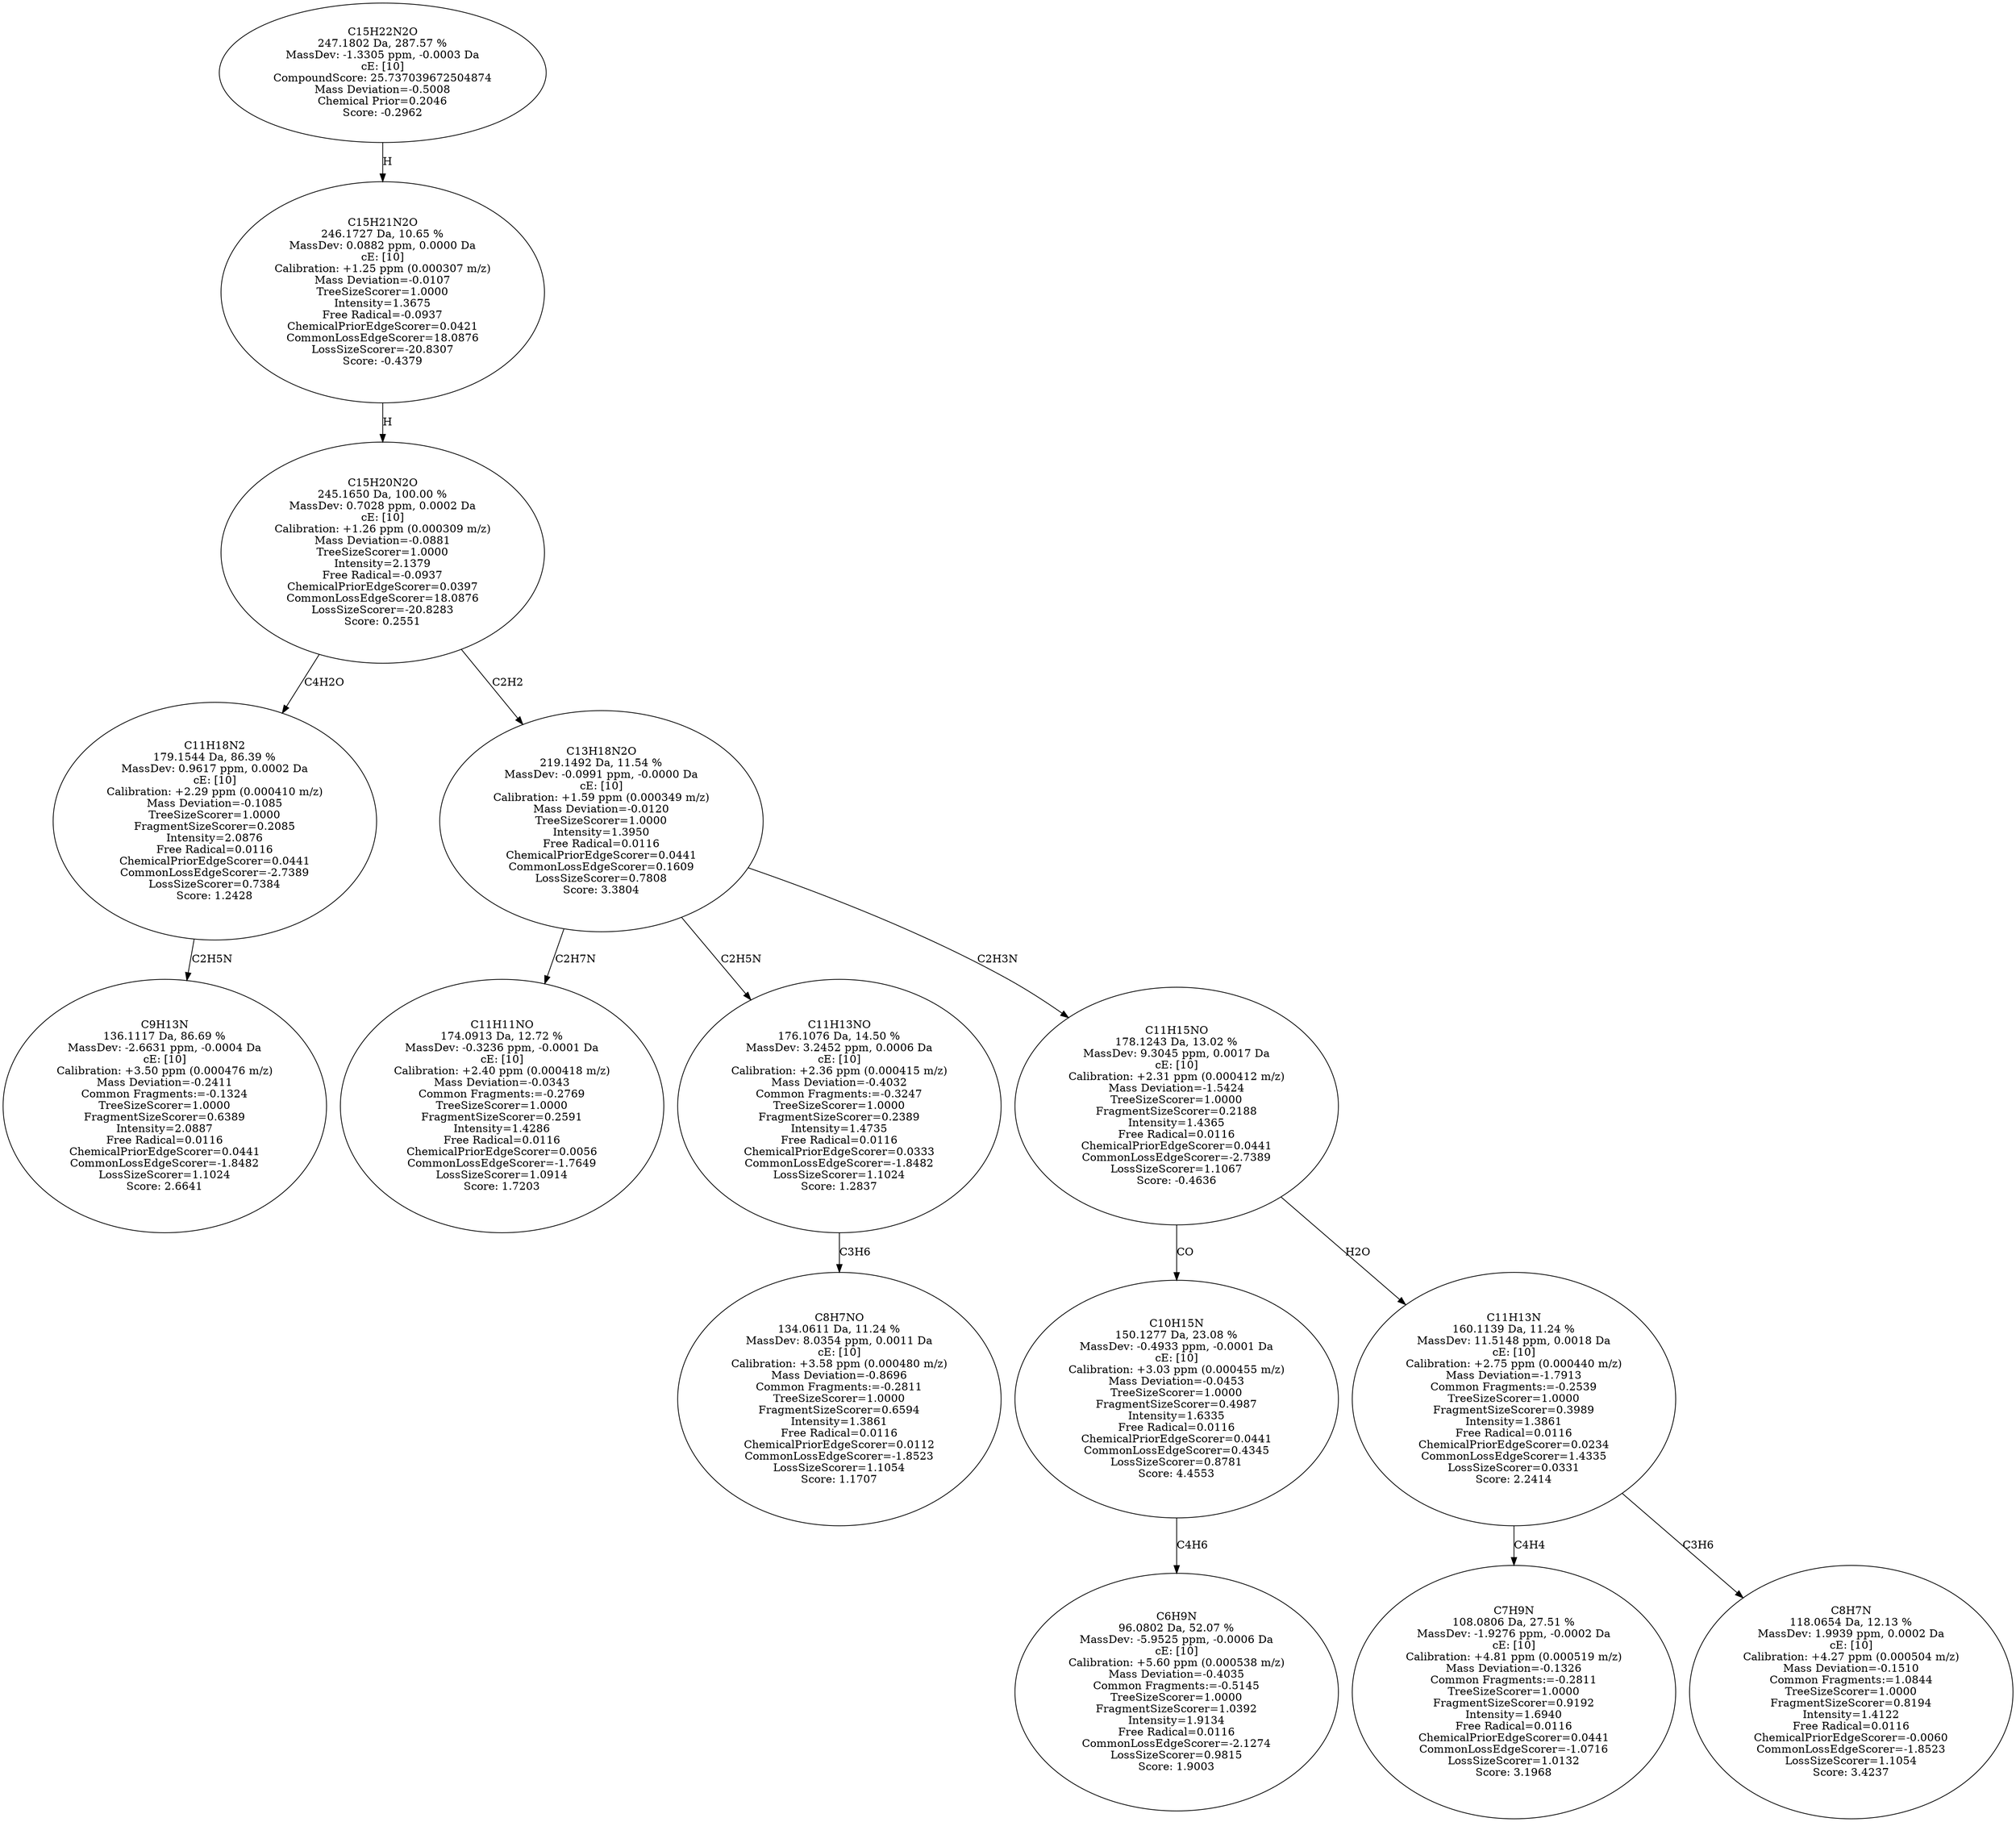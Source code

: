 strict digraph {
v1 [label="C9H13N\n136.1117 Da, 86.69 %\nMassDev: -2.6631 ppm, -0.0004 Da\ncE: [10]\nCalibration: +3.50 ppm (0.000476 m/z)\nMass Deviation=-0.2411\nCommon Fragments:=-0.1324\nTreeSizeScorer=1.0000\nFragmentSizeScorer=0.6389\nIntensity=2.0887\nFree Radical=0.0116\nChemicalPriorEdgeScorer=0.0441\nCommonLossEdgeScorer=-1.8482\nLossSizeScorer=1.1024\nScore: 2.6641"];
v2 [label="C11H18N2\n179.1544 Da, 86.39 %\nMassDev: 0.9617 ppm, 0.0002 Da\ncE: [10]\nCalibration: +2.29 ppm (0.000410 m/z)\nMass Deviation=-0.1085\nTreeSizeScorer=1.0000\nFragmentSizeScorer=0.2085\nIntensity=2.0876\nFree Radical=0.0116\nChemicalPriorEdgeScorer=0.0441\nCommonLossEdgeScorer=-2.7389\nLossSizeScorer=0.7384\nScore: 1.2428"];
v3 [label="C11H11NO\n174.0913 Da, 12.72 %\nMassDev: -0.3236 ppm, -0.0001 Da\ncE: [10]\nCalibration: +2.40 ppm (0.000418 m/z)\nMass Deviation=-0.0343\nCommon Fragments:=-0.2769\nTreeSizeScorer=1.0000\nFragmentSizeScorer=0.2591\nIntensity=1.4286\nFree Radical=0.0116\nChemicalPriorEdgeScorer=0.0056\nCommonLossEdgeScorer=-1.7649\nLossSizeScorer=1.0914\nScore: 1.7203"];
v4 [label="C8H7NO\n134.0611 Da, 11.24 %\nMassDev: 8.0354 ppm, 0.0011 Da\ncE: [10]\nCalibration: +3.58 ppm (0.000480 m/z)\nMass Deviation=-0.8696\nCommon Fragments:=-0.2811\nTreeSizeScorer=1.0000\nFragmentSizeScorer=0.6594\nIntensity=1.3861\nFree Radical=0.0116\nChemicalPriorEdgeScorer=0.0112\nCommonLossEdgeScorer=-1.8523\nLossSizeScorer=1.1054\nScore: 1.1707"];
v5 [label="C11H13NO\n176.1076 Da, 14.50 %\nMassDev: 3.2452 ppm, 0.0006 Da\ncE: [10]\nCalibration: +2.36 ppm (0.000415 m/z)\nMass Deviation=-0.4032\nCommon Fragments:=-0.3247\nTreeSizeScorer=1.0000\nFragmentSizeScorer=0.2389\nIntensity=1.4735\nFree Radical=0.0116\nChemicalPriorEdgeScorer=0.0333\nCommonLossEdgeScorer=-1.8482\nLossSizeScorer=1.1024\nScore: 1.2837"];
v6 [label="C6H9N\n96.0802 Da, 52.07 %\nMassDev: -5.9525 ppm, -0.0006 Da\ncE: [10]\nCalibration: +5.60 ppm (0.000538 m/z)\nMass Deviation=-0.4035\nCommon Fragments:=-0.5145\nTreeSizeScorer=1.0000\nFragmentSizeScorer=1.0392\nIntensity=1.9134\nFree Radical=0.0116\nCommonLossEdgeScorer=-2.1274\nLossSizeScorer=0.9815\nScore: 1.9003"];
v7 [label="C10H15N\n150.1277 Da, 23.08 %\nMassDev: -0.4933 ppm, -0.0001 Da\ncE: [10]\nCalibration: +3.03 ppm (0.000455 m/z)\nMass Deviation=-0.0453\nTreeSizeScorer=1.0000\nFragmentSizeScorer=0.4987\nIntensity=1.6335\nFree Radical=0.0116\nChemicalPriorEdgeScorer=0.0441\nCommonLossEdgeScorer=0.4345\nLossSizeScorer=0.8781\nScore: 4.4553"];
v8 [label="C7H9N\n108.0806 Da, 27.51 %\nMassDev: -1.9276 ppm, -0.0002 Da\ncE: [10]\nCalibration: +4.81 ppm (0.000519 m/z)\nMass Deviation=-0.1326\nCommon Fragments:=-0.2811\nTreeSizeScorer=1.0000\nFragmentSizeScorer=0.9192\nIntensity=1.6940\nFree Radical=0.0116\nChemicalPriorEdgeScorer=0.0441\nCommonLossEdgeScorer=-1.0716\nLossSizeScorer=1.0132\nScore: 3.1968"];
v9 [label="C8H7N\n118.0654 Da, 12.13 %\nMassDev: 1.9939 ppm, 0.0002 Da\ncE: [10]\nCalibration: +4.27 ppm (0.000504 m/z)\nMass Deviation=-0.1510\nCommon Fragments:=1.0844\nTreeSizeScorer=1.0000\nFragmentSizeScorer=0.8194\nIntensity=1.4122\nFree Radical=0.0116\nChemicalPriorEdgeScorer=-0.0060\nCommonLossEdgeScorer=-1.8523\nLossSizeScorer=1.1054\nScore: 3.4237"];
v10 [label="C11H13N\n160.1139 Da, 11.24 %\nMassDev: 11.5148 ppm, 0.0018 Da\ncE: [10]\nCalibration: +2.75 ppm (0.000440 m/z)\nMass Deviation=-1.7913\nCommon Fragments:=-0.2539\nTreeSizeScorer=1.0000\nFragmentSizeScorer=0.3989\nIntensity=1.3861\nFree Radical=0.0116\nChemicalPriorEdgeScorer=0.0234\nCommonLossEdgeScorer=1.4335\nLossSizeScorer=0.0331\nScore: 2.2414"];
v11 [label="C11H15NO\n178.1243 Da, 13.02 %\nMassDev: 9.3045 ppm, 0.0017 Da\ncE: [10]\nCalibration: +2.31 ppm (0.000412 m/z)\nMass Deviation=-1.5424\nTreeSizeScorer=1.0000\nFragmentSizeScorer=0.2188\nIntensity=1.4365\nFree Radical=0.0116\nChemicalPriorEdgeScorer=0.0441\nCommonLossEdgeScorer=-2.7389\nLossSizeScorer=1.1067\nScore: -0.4636"];
v12 [label="C13H18N2O\n219.1492 Da, 11.54 %\nMassDev: -0.0991 ppm, -0.0000 Da\ncE: [10]\nCalibration: +1.59 ppm (0.000349 m/z)\nMass Deviation=-0.0120\nTreeSizeScorer=1.0000\nIntensity=1.3950\nFree Radical=0.0116\nChemicalPriorEdgeScorer=0.0441\nCommonLossEdgeScorer=0.1609\nLossSizeScorer=0.7808\nScore: 3.3804"];
v13 [label="C15H20N2O\n245.1650 Da, 100.00 %\nMassDev: 0.7028 ppm, 0.0002 Da\ncE: [10]\nCalibration: +1.26 ppm (0.000309 m/z)\nMass Deviation=-0.0881\nTreeSizeScorer=1.0000\nIntensity=2.1379\nFree Radical=-0.0937\nChemicalPriorEdgeScorer=0.0397\nCommonLossEdgeScorer=18.0876\nLossSizeScorer=-20.8283\nScore: 0.2551"];
v14 [label="C15H21N2O\n246.1727 Da, 10.65 %\nMassDev: 0.0882 ppm, 0.0000 Da\ncE: [10]\nCalibration: +1.25 ppm (0.000307 m/z)\nMass Deviation=-0.0107\nTreeSizeScorer=1.0000\nIntensity=1.3675\nFree Radical=-0.0937\nChemicalPriorEdgeScorer=0.0421\nCommonLossEdgeScorer=18.0876\nLossSizeScorer=-20.8307\nScore: -0.4379"];
v15 [label="C15H22N2O\n247.1802 Da, 287.57 %\nMassDev: -1.3305 ppm, -0.0003 Da\ncE: [10]\nCompoundScore: 25.737039672504874\nMass Deviation=-0.5008\nChemical Prior=0.2046\nScore: -0.2962"];
v2 -> v1 [label="C2H5N"];
v13 -> v2 [label="C4H2O"];
v12 -> v3 [label="C2H7N"];
v5 -> v4 [label="C3H6"];
v12 -> v5 [label="C2H5N"];
v7 -> v6 [label="C4H6"];
v11 -> v7 [label="CO"];
v10 -> v8 [label="C4H4"];
v10 -> v9 [label="C3H6"];
v11 -> v10 [label="H2O"];
v12 -> v11 [label="C2H3N"];
v13 -> v12 [label="C2H2"];
v14 -> v13 [label="H"];
v15 -> v14 [label="H"];
}